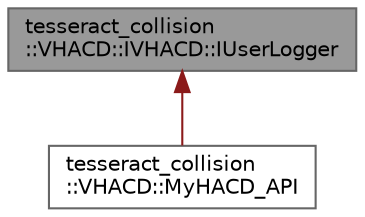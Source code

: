 digraph "tesseract_collision::VHACD::IVHACD::IUserLogger"
{
 // LATEX_PDF_SIZE
  bgcolor="transparent";
  edge [fontname=Helvetica,fontsize=10,labelfontname=Helvetica,labelfontsize=10];
  node [fontname=Helvetica,fontsize=10,shape=box,height=0.2,width=0.4];
  Node1 [label="tesseract_collision\l::VHACD::IVHACD::IUserLogger",height=0.2,width=0.4,color="gray40", fillcolor="grey60", style="filled", fontcolor="black",tooltip=" "];
  Node1 -> Node2 [dir="back",color="firebrick4",style="solid"];
  Node2 [label="tesseract_collision\l::VHACD::MyHACD_API",height=0.2,width=0.4,color="gray40", fillcolor="white", style="filled",URL="$d2/d48/classtesseract__collision_1_1VHACD_1_1MyHACD__API.html",tooltip=" "];
}
